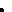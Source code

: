 \documentclass[border=5mm]{standalone}
\usepackage{luamplib}
\begin{document}
\mplibtextextlabel{enable}
\begin{mplibcode}
beginfig(1);

    path Y, L, C, P, S;

    % cycloid
    numeric r, s; r = 160;
    def sin(expr x) = sind( 57.29577951308232 x) enddef;
    def cos(expr x) = cosd( 57.29577951308232 x) enddef;
    vardef u(expr x) = x - sin(x) enddef;
    vardef v(expr x) = 1 - cos(x) enddef;
    vardef f(expr t) = u(t) < v(t) enddef;
    tolerance := epsilon;
    numeric a; a = solve f(2,3);

    Y = (origin for t = 1 upto 128: -- (u(t / 128 * a), -v(t / 128 * a)) endfor) scaled r;  

    % Y = origin for t=5 step 5 until 140:
    %     -- (0, r) rotated t shifted (t / 57.29577951308232 * r, -r)
    % endfor cutafter (origin -- 4r * dir -45);

    z0 = point 0 of Y;
    z1 = point infinity of Y;

    % line
    L = z0 -- z1;  

    % circle
    C = quartercircle rotated 180 scaled 2x1 shifted (x1, y0);
    
    % parabola f = x^2, f' = 2x
    P = z0{1,-2} ... (xpart 1/2[z1, z0], ypart 1/4[z1, z0]){1,-1} ... z1 {1, 0};
    
    % sixth degree f = x^6, f' = 6x^5 
    S = z0{1,-6} ... (xpart 1/2[z1, z0], ypart 1/64[z1, z0]){1, -6/32} ... z1 {1, 0};

    % axes
    draw z0 -- (x0,y1) -- z1 withcolor 3/4;

    drawoptions(withcolor 2/3 red);         draw L; dotlabel.urt("Line", point 1/4 of L);
    drawoptions(withcolor 1/2 green);       draw C; dotlabel.urt("Circle", point 1 of C);
    drawoptions(withcolor 1/4[red, green]); draw P; dotlabel.urt("Parabola", point 1/2 of P);
    drawoptions(withcolor 3/4[red, green]); draw S; dotlabel.llft("Sixth degree", point 3/4 of S);
    drawoptions(withcolor 1/2 blue);        draw Y; dotlabel.urt("Cycloid", point 100 of Y);
    drawoptions();

    dotlabel.ulft("$A$", z0);
    dotlabel.urt("$B$", z1);

endfig;
\end{mplibcode}
\end{document}
